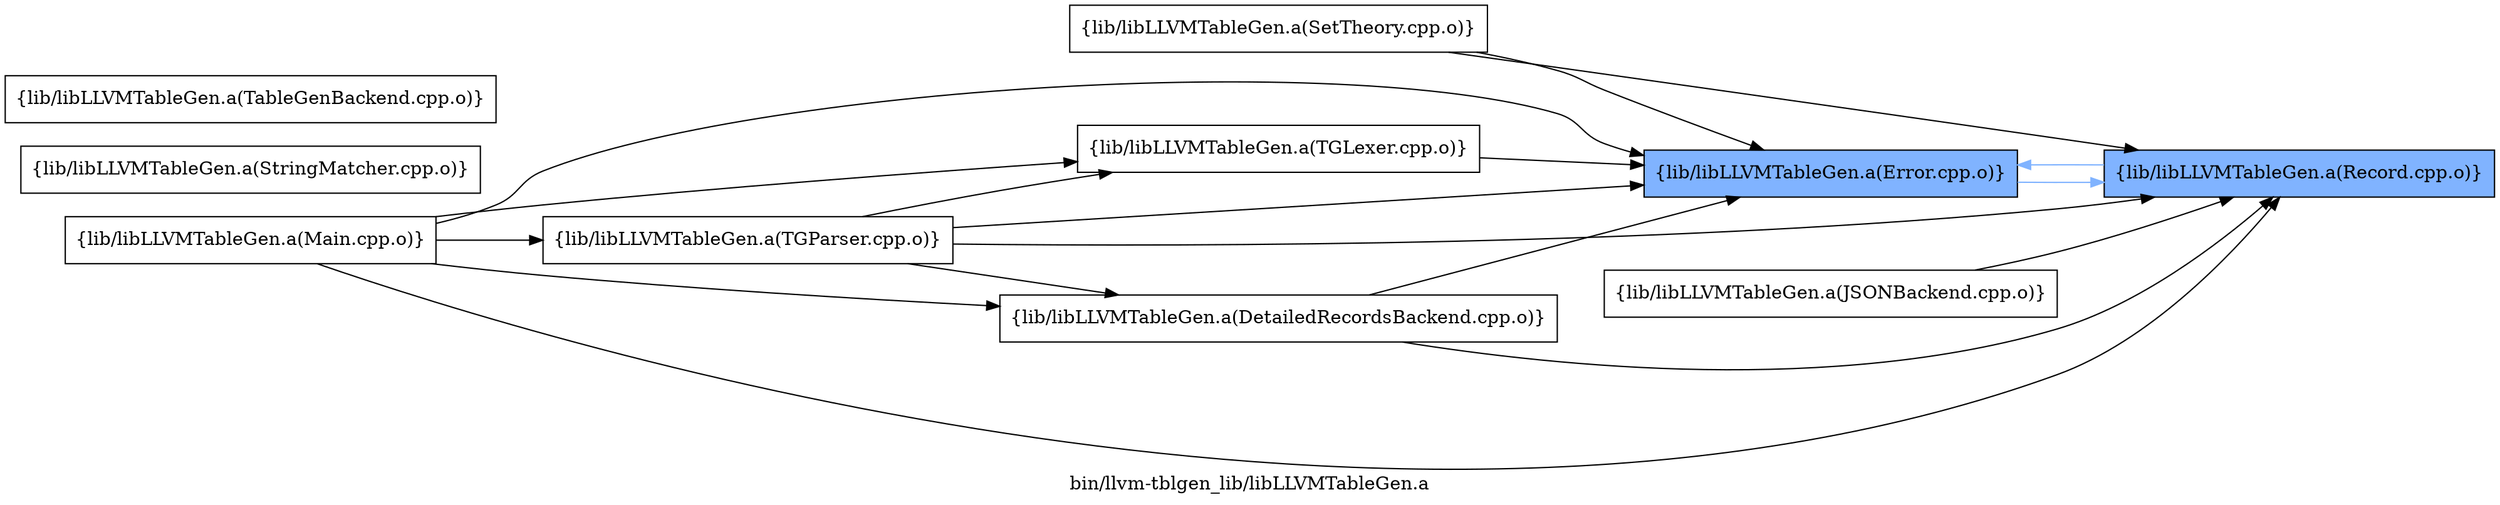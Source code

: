 digraph "bin/llvm-tblgen_lib/libLLVMTableGen.a" {
	label="bin/llvm-tblgen_lib/libLLVMTableGen.a";
	rankdir=LR;
	{ rank=same; Node0x5579d9d21288;  }
	{ rank=same; Node0x5579d9d21288;  }

	Node0x5579d9d21288 [shape=record,shape=box,group=1,style=filled,fillcolor="0.600000 0.5 1",label="{lib/libLLVMTableGen.a(Error.cpp.o)}"];
	Node0x5579d9d21288 -> Node0x5579d9d23ad8[color="0.600000 0.5 1"];
	Node0x5579d9d23ad8 [shape=record,shape=box,group=1,style=filled,fillcolor="0.600000 0.5 1",label="{lib/libLLVMTableGen.a(Record.cpp.o)}"];
	Node0x5579d9d23ad8 -> Node0x5579d9d21288[color="0.600000 0.5 1"];
	Node0x5579d9d22e08 [shape=record,shape=box,group=0,label="{lib/libLLVMTableGen.a(StringMatcher.cpp.o)}"];
	Node0x5579d9d21c88 [shape=record,shape=box,group=0,label="{lib/libLLVMTableGen.a(TableGenBackend.cpp.o)}"];
	Node0x5579d9d20d38 [shape=record,shape=box,group=0,label="{lib/libLLVMTableGen.a(SetTheory.cpp.o)}"];
	Node0x5579d9d20d38 -> Node0x5579d9d21288;
	Node0x5579d9d20d38 -> Node0x5579d9d23ad8;
	Node0x5579d9d1f758 [shape=record,shape=box,group=0,label="{lib/libLLVMTableGen.a(DetailedRecordsBackend.cpp.o)}"];
	Node0x5579d9d1f758 -> Node0x5579d9d21288;
	Node0x5579d9d1f758 -> Node0x5579d9d23ad8;
	Node0x5579d9d21aa8 [shape=record,shape=box,group=0,label="{lib/libLLVMTableGen.a(JSONBackend.cpp.o)}"];
	Node0x5579d9d21aa8 -> Node0x5579d9d23ad8;
	Node0x5579d9d229a8 [shape=record,shape=box,group=0,label="{lib/libLLVMTableGen.a(Main.cpp.o)}"];
	Node0x5579d9d229a8 -> Node0x5579d9d1f758;
	Node0x5579d9d229a8 -> Node0x5579d9d21288;
	Node0x5579d9d229a8 -> Node0x5579d9d23ad8;
	Node0x5579d9d229a8 -> Node0x5579d9d22098;
	Node0x5579d9d229a8 -> Node0x5579d9d24078;
	Node0x5579d9d22098 [shape=record,shape=box,group=0,label="{lib/libLLVMTableGen.a(TGLexer.cpp.o)}"];
	Node0x5579d9d22098 -> Node0x5579d9d21288;
	Node0x5579d9d24078 [shape=record,shape=box,group=0,label="{lib/libLLVMTableGen.a(TGParser.cpp.o)}"];
	Node0x5579d9d24078 -> Node0x5579d9d1f758;
	Node0x5579d9d24078 -> Node0x5579d9d21288;
	Node0x5579d9d24078 -> Node0x5579d9d23ad8;
	Node0x5579d9d24078 -> Node0x5579d9d22098;
}
